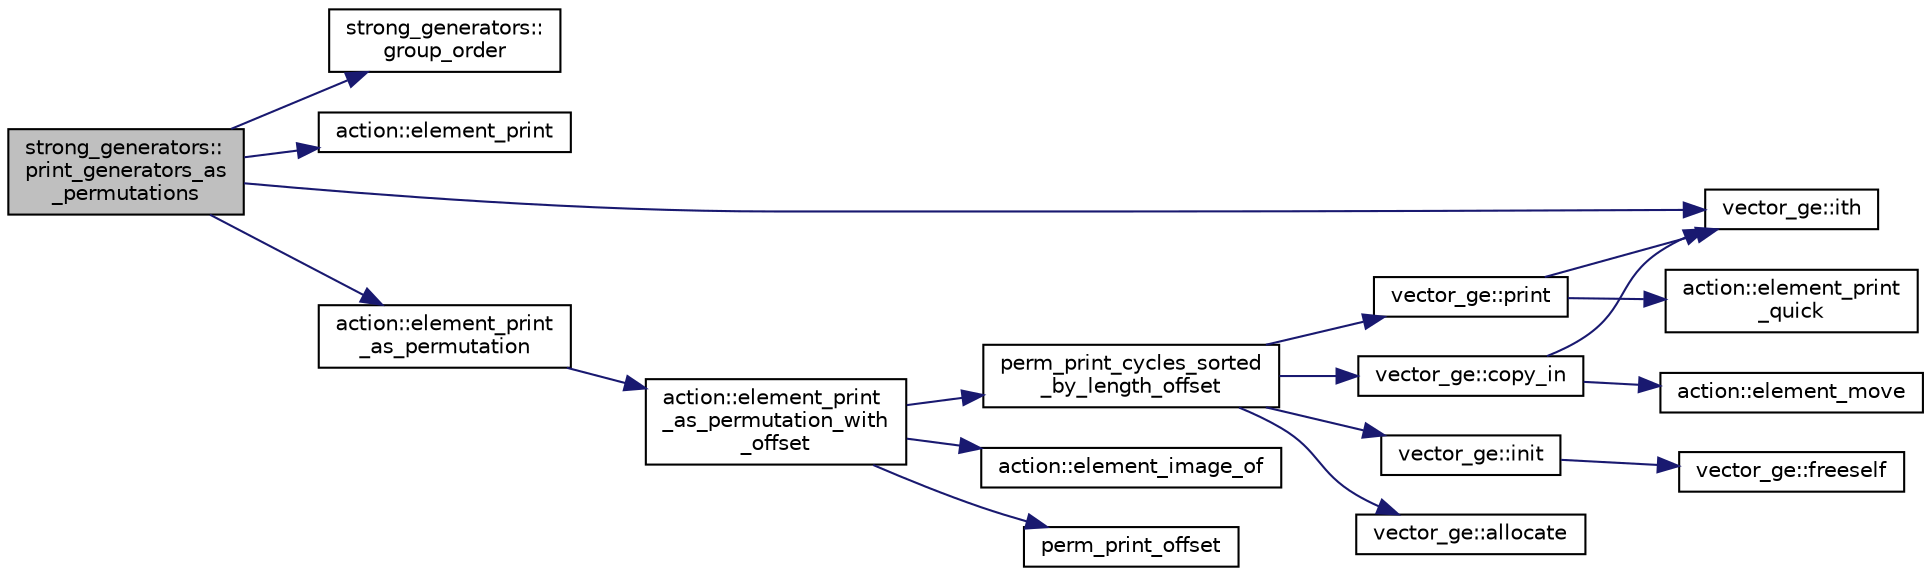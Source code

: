 digraph "strong_generators::print_generators_as_permutations"
{
  edge [fontname="Helvetica",fontsize="10",labelfontname="Helvetica",labelfontsize="10"];
  node [fontname="Helvetica",fontsize="10",shape=record];
  rankdir="LR";
  Node4491 [label="strong_generators::\lprint_generators_as\l_permutations",height=0.2,width=0.4,color="black", fillcolor="grey75", style="filled", fontcolor="black"];
  Node4491 -> Node4492 [color="midnightblue",fontsize="10",style="solid",fontname="Helvetica"];
  Node4492 [label="strong_generators::\lgroup_order",height=0.2,width=0.4,color="black", fillcolor="white", style="filled",URL="$dc/d09/classstrong__generators.html#a91f453c2bfd6502b96f4b4eed16beb20"];
  Node4491 -> Node4493 [color="midnightblue",fontsize="10",style="solid",fontname="Helvetica"];
  Node4493 [label="action::element_print",height=0.2,width=0.4,color="black", fillcolor="white", style="filled",URL="$d2/d86/classaction.html#ae38c3ef3c1125213733d63c6fc3c40cd"];
  Node4491 -> Node4494 [color="midnightblue",fontsize="10",style="solid",fontname="Helvetica"];
  Node4494 [label="vector_ge::ith",height=0.2,width=0.4,color="black", fillcolor="white", style="filled",URL="$d4/d6e/classvector__ge.html#a1ff002e8b746a9beb119d57dcd4a15ff"];
  Node4491 -> Node4495 [color="midnightblue",fontsize="10",style="solid",fontname="Helvetica"];
  Node4495 [label="action::element_print\l_as_permutation",height=0.2,width=0.4,color="black", fillcolor="white", style="filled",URL="$d2/d86/classaction.html#a2975618a8203187b688a67c947150bb8"];
  Node4495 -> Node4496 [color="midnightblue",fontsize="10",style="solid",fontname="Helvetica"];
  Node4496 [label="action::element_print\l_as_permutation_with\l_offset",height=0.2,width=0.4,color="black", fillcolor="white", style="filled",URL="$d2/d86/classaction.html#addd61d869434abaad431124a6d858396"];
  Node4496 -> Node4497 [color="midnightblue",fontsize="10",style="solid",fontname="Helvetica"];
  Node4497 [label="action::element_image_of",height=0.2,width=0.4,color="black", fillcolor="white", style="filled",URL="$d2/d86/classaction.html#ae09559d4537a048fc860f8a74a31393d"];
  Node4496 -> Node4498 [color="midnightblue",fontsize="10",style="solid",fontname="Helvetica"];
  Node4498 [label="perm_print_offset",height=0.2,width=0.4,color="black", fillcolor="white", style="filled",URL="$d2/d7c/combinatorics_8_c.html#ab87deef2ba9e4d2ce386a19eeaffecf3"];
  Node4496 -> Node4499 [color="midnightblue",fontsize="10",style="solid",fontname="Helvetica"];
  Node4499 [label="perm_print_cycles_sorted\l_by_length_offset",height=0.2,width=0.4,color="black", fillcolor="white", style="filled",URL="$d5/d90/action__global_8_c.html#a9d1f2e34879c04dbc45d08984a8066e3"];
  Node4499 -> Node4500 [color="midnightblue",fontsize="10",style="solid",fontname="Helvetica"];
  Node4500 [label="vector_ge::init",height=0.2,width=0.4,color="black", fillcolor="white", style="filled",URL="$d4/d6e/classvector__ge.html#afe1d6befd1f1501e6be34afbaa9d30a8"];
  Node4500 -> Node4501 [color="midnightblue",fontsize="10",style="solid",fontname="Helvetica"];
  Node4501 [label="vector_ge::freeself",height=0.2,width=0.4,color="black", fillcolor="white", style="filled",URL="$d4/d6e/classvector__ge.html#aa002e4b715cc73a9b8b367d29700b452"];
  Node4499 -> Node4502 [color="midnightblue",fontsize="10",style="solid",fontname="Helvetica"];
  Node4502 [label="vector_ge::allocate",height=0.2,width=0.4,color="black", fillcolor="white", style="filled",URL="$d4/d6e/classvector__ge.html#a35b062a9201b30f0a87bf87702d243ae"];
  Node4499 -> Node4503 [color="midnightblue",fontsize="10",style="solid",fontname="Helvetica"];
  Node4503 [label="vector_ge::copy_in",height=0.2,width=0.4,color="black", fillcolor="white", style="filled",URL="$d4/d6e/classvector__ge.html#ad02ebf2d4e8bbf095685aea921999145"];
  Node4503 -> Node4494 [color="midnightblue",fontsize="10",style="solid",fontname="Helvetica"];
  Node4503 -> Node4504 [color="midnightblue",fontsize="10",style="solid",fontname="Helvetica"];
  Node4504 [label="action::element_move",height=0.2,width=0.4,color="black", fillcolor="white", style="filled",URL="$d2/d86/classaction.html#a550947491bbb534d3d7951f50198a874"];
  Node4499 -> Node4505 [color="midnightblue",fontsize="10",style="solid",fontname="Helvetica"];
  Node4505 [label="vector_ge::print",height=0.2,width=0.4,color="black", fillcolor="white", style="filled",URL="$d4/d6e/classvector__ge.html#a0d260cce035c20b32d7989c50670aa8a"];
  Node4505 -> Node4506 [color="midnightblue",fontsize="10",style="solid",fontname="Helvetica"];
  Node4506 [label="action::element_print\l_quick",height=0.2,width=0.4,color="black", fillcolor="white", style="filled",URL="$d2/d86/classaction.html#a4844680cf6750396f76494a28655265b"];
  Node4505 -> Node4494 [color="midnightblue",fontsize="10",style="solid",fontname="Helvetica"];
}
